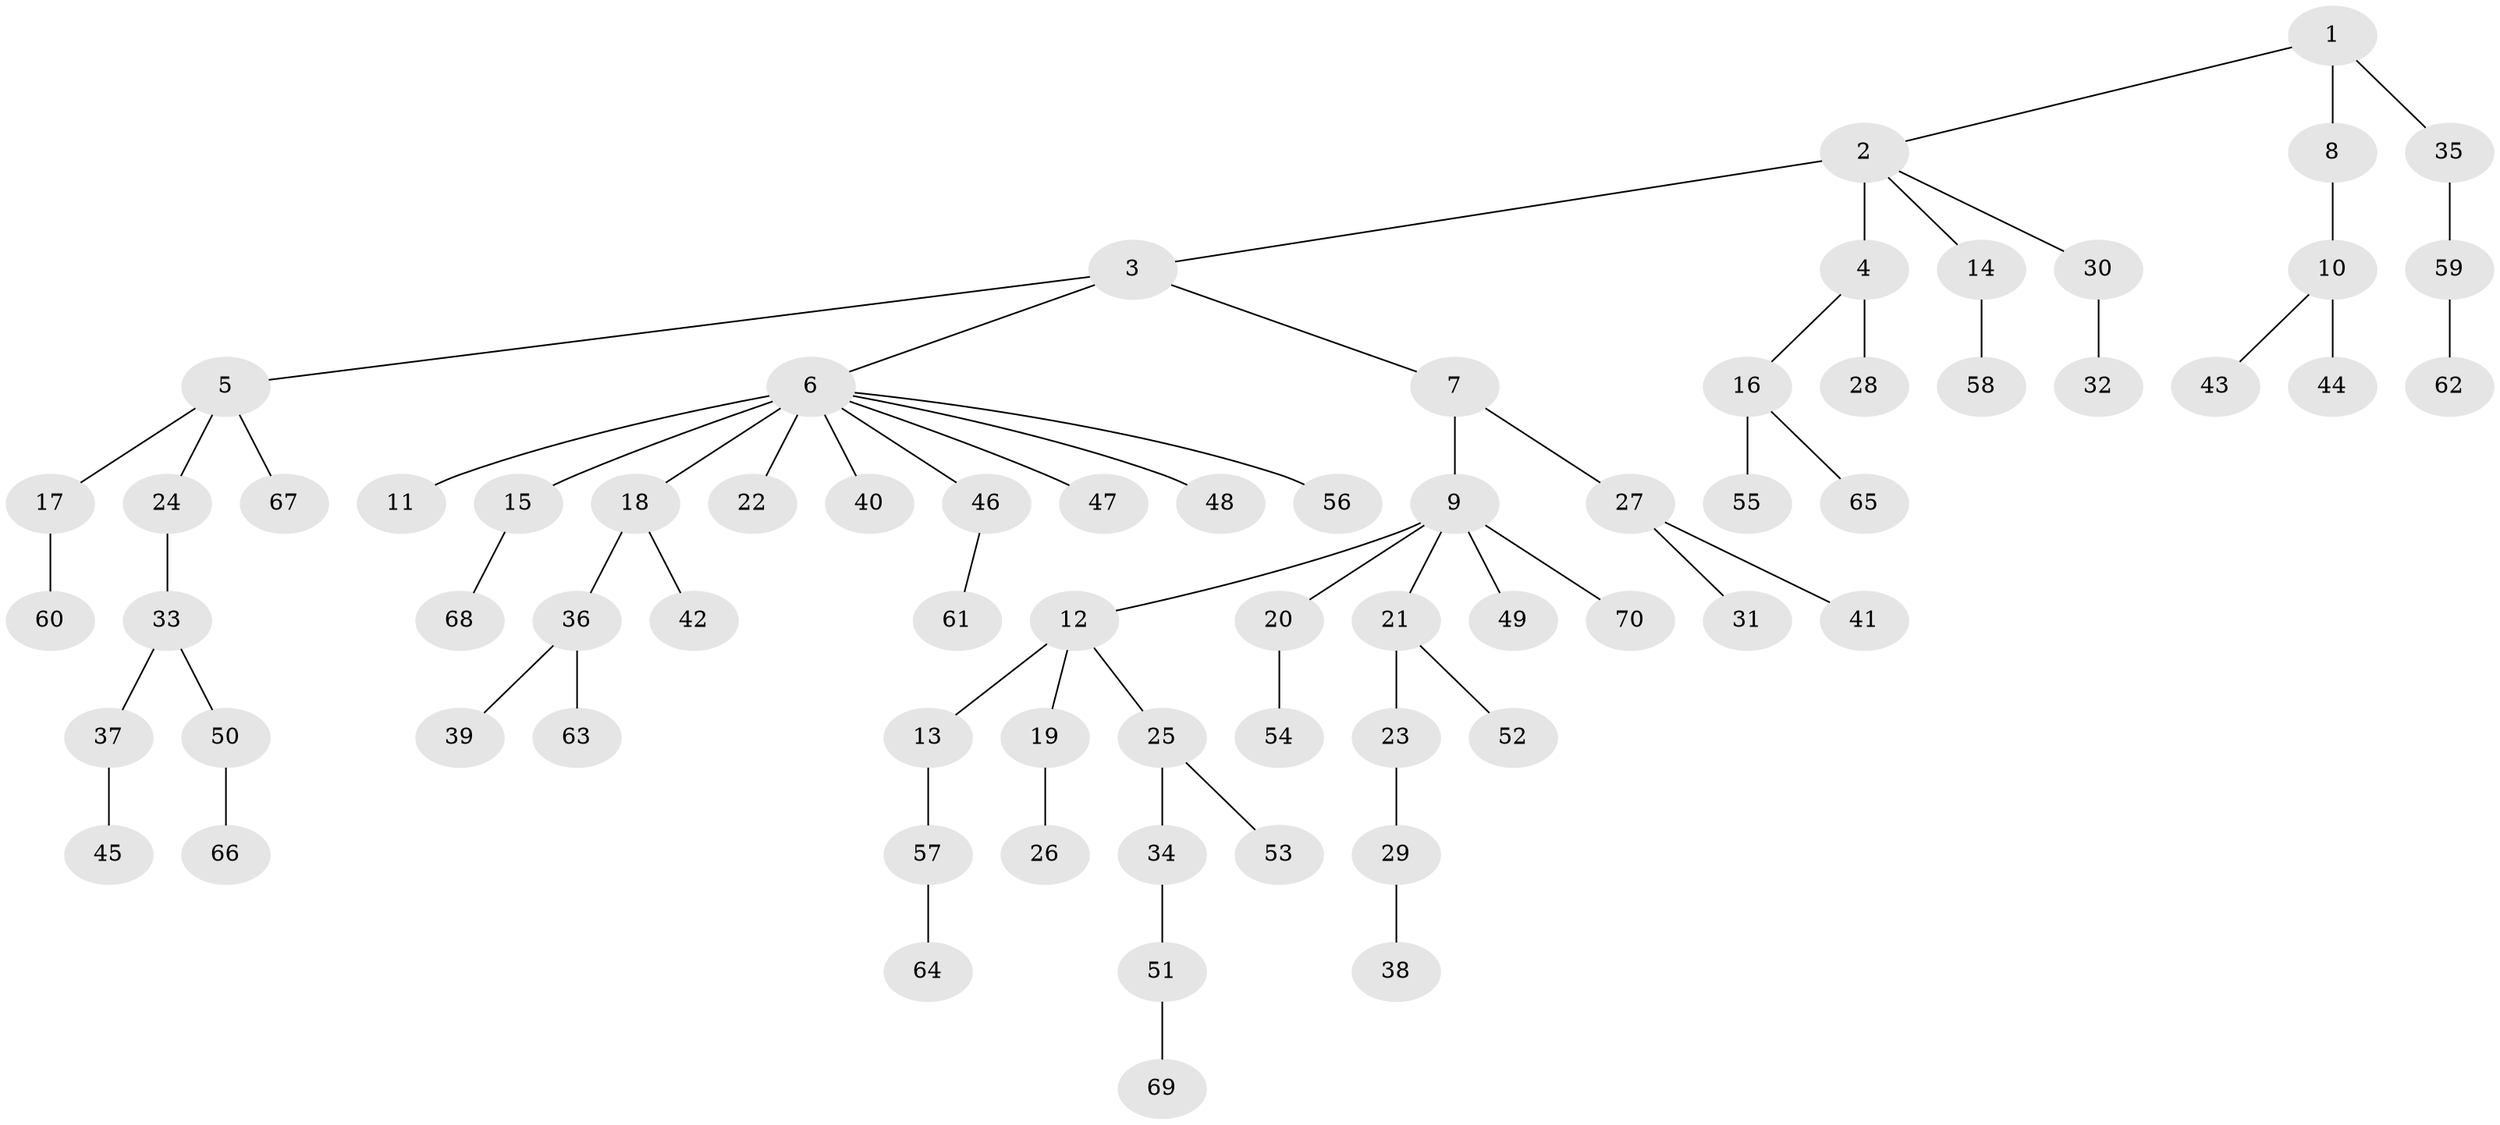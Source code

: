 // original degree distribution, {5: 0.022388059701492536, 4: 0.08208955223880597, 6: 0.007462686567164179, 2: 0.2835820895522388, 9: 0.007462686567164179, 7: 0.007462686567164179, 1: 0.47761194029850745, 3: 0.11194029850746269}
// Generated by graph-tools (version 1.1) at 2025/37/03/09/25 02:37:08]
// undirected, 70 vertices, 69 edges
graph export_dot {
graph [start="1"]
  node [color=gray90,style=filled];
  1;
  2;
  3;
  4;
  5;
  6;
  7;
  8;
  9;
  10;
  11;
  12;
  13;
  14;
  15;
  16;
  17;
  18;
  19;
  20;
  21;
  22;
  23;
  24;
  25;
  26;
  27;
  28;
  29;
  30;
  31;
  32;
  33;
  34;
  35;
  36;
  37;
  38;
  39;
  40;
  41;
  42;
  43;
  44;
  45;
  46;
  47;
  48;
  49;
  50;
  51;
  52;
  53;
  54;
  55;
  56;
  57;
  58;
  59;
  60;
  61;
  62;
  63;
  64;
  65;
  66;
  67;
  68;
  69;
  70;
  1 -- 2 [weight=1.0];
  1 -- 8 [weight=2.0];
  1 -- 35 [weight=1.0];
  2 -- 3 [weight=1.0];
  2 -- 4 [weight=3.0];
  2 -- 14 [weight=1.0];
  2 -- 30 [weight=1.0];
  3 -- 5 [weight=1.0];
  3 -- 6 [weight=1.0];
  3 -- 7 [weight=1.0];
  4 -- 16 [weight=1.0];
  4 -- 28 [weight=1.0];
  5 -- 17 [weight=1.0];
  5 -- 24 [weight=1.0];
  5 -- 67 [weight=1.0];
  6 -- 11 [weight=1.0];
  6 -- 15 [weight=1.0];
  6 -- 18 [weight=1.0];
  6 -- 22 [weight=3.0];
  6 -- 40 [weight=1.0];
  6 -- 46 [weight=1.0];
  6 -- 47 [weight=1.0];
  6 -- 48 [weight=1.0];
  6 -- 56 [weight=1.0];
  7 -- 9 [weight=1.0];
  7 -- 27 [weight=1.0];
  8 -- 10 [weight=1.0];
  9 -- 12 [weight=1.0];
  9 -- 20 [weight=1.0];
  9 -- 21 [weight=1.0];
  9 -- 49 [weight=1.0];
  9 -- 70 [weight=1.0];
  10 -- 43 [weight=1.0];
  10 -- 44 [weight=2.0];
  12 -- 13 [weight=1.0];
  12 -- 19 [weight=2.0];
  12 -- 25 [weight=1.0];
  13 -- 57 [weight=1.0];
  14 -- 58 [weight=1.0];
  15 -- 68 [weight=1.0];
  16 -- 55 [weight=1.0];
  16 -- 65 [weight=1.0];
  17 -- 60 [weight=1.0];
  18 -- 36 [weight=1.0];
  18 -- 42 [weight=2.0];
  19 -- 26 [weight=1.0];
  20 -- 54 [weight=1.0];
  21 -- 23 [weight=1.0];
  21 -- 52 [weight=1.0];
  23 -- 29 [weight=1.0];
  24 -- 33 [weight=1.0];
  25 -- 34 [weight=1.0];
  25 -- 53 [weight=1.0];
  27 -- 31 [weight=1.0];
  27 -- 41 [weight=1.0];
  29 -- 38 [weight=1.0];
  30 -- 32 [weight=1.0];
  33 -- 37 [weight=1.0];
  33 -- 50 [weight=1.0];
  34 -- 51 [weight=1.0];
  35 -- 59 [weight=1.0];
  36 -- 39 [weight=1.0];
  36 -- 63 [weight=2.0];
  37 -- 45 [weight=2.0];
  46 -- 61 [weight=1.0];
  50 -- 66 [weight=1.0];
  51 -- 69 [weight=1.0];
  57 -- 64 [weight=1.0];
  59 -- 62 [weight=1.0];
}
